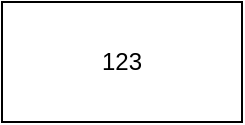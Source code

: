 <mxfile version="13.7.1" type="github"><diagram id="r9PFsRntTFjvoKHeowBp" name="Page-1"><mxGraphModel dx="946" dy="194" grid="1" gridSize="10" guides="1" tooltips="1" connect="1" arrows="1" fold="1" page="1" pageScale="1" pageWidth="827" pageHeight="1169" math="0" shadow="0"><root><mxCell id="0"/><mxCell id="1" parent="0"/><mxCell id="mrEZctaqT497pASVu27z-1" value="123" style="rounded=0;whiteSpace=wrap;html=1;" parent="1" vertex="1"><mxGeometry x="200" y="50" width="120" height="60" as="geometry"/></mxCell></root></mxGraphModel></diagram></mxfile>